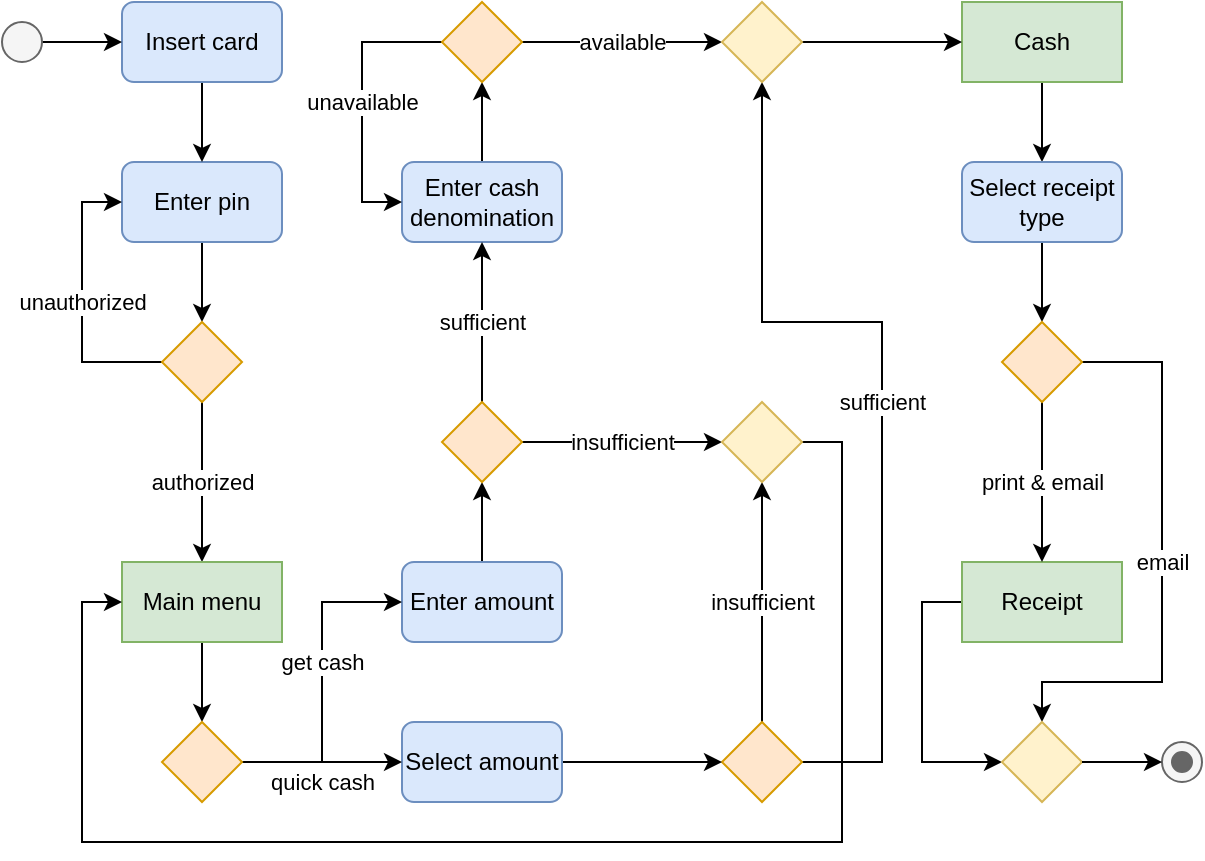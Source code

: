 <mxfile version="23.1.5" type="device">
  <diagram id="GU4G61x0W2jrhCoQgWN6" name="Page-1">
    <mxGraphModel dx="1242" dy="805" grid="1" gridSize="10" guides="1" tooltips="1" connect="1" arrows="1" fold="1" page="1" pageScale="1" pageWidth="660" pageHeight="500" math="0" shadow="0">
      <root>
        <mxCell id="0" />
        <mxCell id="1" parent="0" />
        <mxCell id="lL1TapERudLG2ZnHBbzP-45" style="edgeStyle=orthogonalEdgeStyle;rounded=0;orthogonalLoop=1;jettySize=auto;html=1;exitX=0.5;exitY=1;exitDx=0;exitDy=0;entryX=0.5;entryY=0;entryDx=0;entryDy=0;" parent="1" source="lL1TapERudLG2ZnHBbzP-3" target="lL1TapERudLG2ZnHBbzP-6" edge="1">
          <mxGeometry relative="1" as="geometry" />
        </mxCell>
        <mxCell id="lL1TapERudLG2ZnHBbzP-3" value="Enter pin" style="rounded=1;whiteSpace=wrap;html=1;fillColor=#dae8fc;strokeColor=#6c8ebf;" parent="1" vertex="1">
          <mxGeometry x="100" y="120" width="80" height="40" as="geometry" />
        </mxCell>
        <mxCell id="nRUZDwv5PRinNxofDMXq-1" value="unauthorized" style="edgeStyle=orthogonalEdgeStyle;rounded=0;orthogonalLoop=1;jettySize=auto;html=1;exitX=0;exitY=0.5;exitDx=0;exitDy=0;entryX=0;entryY=0.5;entryDx=0;entryDy=0;" parent="1" source="lL1TapERudLG2ZnHBbzP-6" target="lL1TapERudLG2ZnHBbzP-3" edge="1">
          <mxGeometry relative="1" as="geometry" />
        </mxCell>
        <mxCell id="nRUZDwv5PRinNxofDMXq-2" value="authorized" style="edgeStyle=orthogonalEdgeStyle;rounded=0;orthogonalLoop=1;jettySize=auto;html=1;exitX=0.5;exitY=1;exitDx=0;exitDy=0;" parent="1" source="lL1TapERudLG2ZnHBbzP-6" target="lL1TapERudLG2ZnHBbzP-18" edge="1">
          <mxGeometry relative="1" as="geometry">
            <mxPoint as="offset" />
          </mxGeometry>
        </mxCell>
        <mxCell id="lL1TapERudLG2ZnHBbzP-6" value="" style="rhombus;whiteSpace=wrap;html=1;shadow=0;fontFamily=Helvetica;fontSize=12;align=center;strokeWidth=1;spacing=6;spacingTop=-4;fillColor=#ffe6cc;strokeColor=#d79b00;" parent="1" vertex="1">
          <mxGeometry x="120" y="200" width="40" height="40" as="geometry" />
        </mxCell>
        <mxCell id="AdqUNCNPBxmvi-GQHFV9-8" value="insufficient" style="edgeStyle=orthogonalEdgeStyle;rounded=0;orthogonalLoop=1;jettySize=auto;html=1;exitX=0.5;exitY=0;exitDx=0;exitDy=0;entryX=0.5;entryY=1;entryDx=0;entryDy=0;" parent="1" source="lL1TapERudLG2ZnHBbzP-9" target="lL1TapERudLG2ZnHBbzP-41" edge="1">
          <mxGeometry relative="1" as="geometry" />
        </mxCell>
        <mxCell id="5OS5mjMSAm63zNt-BFDT-4" value="sufficient" style="edgeStyle=orthogonalEdgeStyle;rounded=0;orthogonalLoop=1;jettySize=auto;html=1;exitX=1;exitY=0.5;exitDx=0;exitDy=0;entryX=0.5;entryY=1;entryDx=0;entryDy=0;" parent="1" source="lL1TapERudLG2ZnHBbzP-9" target="5OS5mjMSAm63zNt-BFDT-1" edge="1">
          <mxGeometry relative="1" as="geometry">
            <Array as="points">
              <mxPoint x="480" y="420" />
              <mxPoint x="480" y="200" />
              <mxPoint x="420" y="200" />
            </Array>
          </mxGeometry>
        </mxCell>
        <mxCell id="lL1TapERudLG2ZnHBbzP-9" value="" style="rhombus;whiteSpace=wrap;html=1;shadow=0;fontFamily=Helvetica;fontSize=12;align=center;strokeWidth=1;spacing=6;spacingTop=-4;fillColor=#ffe6cc;strokeColor=#d79b00;" parent="1" vertex="1">
          <mxGeometry x="400" y="400" width="40" height="40" as="geometry" />
        </mxCell>
        <mxCell id="lL1TapERudLG2ZnHBbzP-44" style="edgeStyle=orthogonalEdgeStyle;rounded=0;orthogonalLoop=1;jettySize=auto;html=1;exitX=0.5;exitY=1;exitDx=0;exitDy=0;entryX=0.5;entryY=0;entryDx=0;entryDy=0;" parent="1" source="lL1TapERudLG2ZnHBbzP-11" target="lL1TapERudLG2ZnHBbzP-3" edge="1">
          <mxGeometry relative="1" as="geometry" />
        </mxCell>
        <mxCell id="lL1TapERudLG2ZnHBbzP-11" value="Insert card" style="rounded=1;whiteSpace=wrap;html=1;fillColor=#dae8fc;strokeColor=#6c8ebf;" parent="1" vertex="1">
          <mxGeometry x="100" y="40" width="80" height="40" as="geometry" />
        </mxCell>
        <mxCell id="wvnjbpQwDLOUtXmIdnDG-3" style="edgeStyle=orthogonalEdgeStyle;rounded=0;orthogonalLoop=1;jettySize=auto;html=1;exitX=0.5;exitY=0;exitDx=0;exitDy=0;entryX=0.5;entryY=1;entryDx=0;entryDy=0;" parent="1" source="lL1TapERudLG2ZnHBbzP-13" target="lL1TapERudLG2ZnHBbzP-39" edge="1">
          <mxGeometry relative="1" as="geometry" />
        </mxCell>
        <mxCell id="lL1TapERudLG2ZnHBbzP-13" value="Enter amount" style="rounded=1;whiteSpace=wrap;html=1;fontSize=12;glass=0;strokeWidth=1;shadow=0;fillColor=#dae8fc;strokeColor=#6c8ebf;" parent="1" vertex="1">
          <mxGeometry x="240" y="320" width="80" height="40" as="geometry" />
        </mxCell>
        <mxCell id="AdqUNCNPBxmvi-GQHFV9-1" style="edgeStyle=orthogonalEdgeStyle;rounded=0;orthogonalLoop=1;jettySize=auto;html=1;exitX=0.5;exitY=0;exitDx=0;exitDy=0;entryX=0.5;entryY=1;entryDx=0;entryDy=0;" parent="1" source="lL1TapERudLG2ZnHBbzP-15" target="wvnjbpQwDLOUtXmIdnDG-12" edge="1">
          <mxGeometry relative="1" as="geometry" />
        </mxCell>
        <mxCell id="lL1TapERudLG2ZnHBbzP-15" value="Enter cash denomination" style="rounded=1;whiteSpace=wrap;html=1;fillColor=#dae8fc;strokeColor=#6c8ebf;" parent="1" vertex="1">
          <mxGeometry x="240" y="120" width="80" height="40" as="geometry" />
        </mxCell>
        <mxCell id="AdqUNCNPBxmvi-GQHFV9-9" style="edgeStyle=orthogonalEdgeStyle;rounded=0;orthogonalLoop=1;jettySize=auto;html=1;exitX=1;exitY=0.5;exitDx=0;exitDy=0;entryX=0;entryY=0.5;entryDx=0;entryDy=0;" parent="1" source="lL1TapERudLG2ZnHBbzP-16" target="lL1TapERudLG2ZnHBbzP-11" edge="1">
          <mxGeometry relative="1" as="geometry" />
        </mxCell>
        <mxCell id="lL1TapERudLG2ZnHBbzP-16" value="" style="ellipse;fillColor=#f5f5f5;html=1;fontColor=#333333;strokeColor=#666666;" parent="1" vertex="1">
          <mxGeometry x="40" y="50" width="20" height="20" as="geometry" />
        </mxCell>
        <mxCell id="nRUZDwv5PRinNxofDMXq-3" style="edgeStyle=orthogonalEdgeStyle;rounded=0;orthogonalLoop=1;jettySize=auto;html=1;exitX=0.5;exitY=1;exitDx=0;exitDy=0;entryX=0.5;entryY=0;entryDx=0;entryDy=0;" parent="1" source="lL1TapERudLG2ZnHBbzP-18" target="lL1TapERudLG2ZnHBbzP-23" edge="1">
          <mxGeometry relative="1" as="geometry" />
        </mxCell>
        <mxCell id="lL1TapERudLG2ZnHBbzP-18" value="Main menu" style="rounded=0;whiteSpace=wrap;html=1;fillColor=#d5e8d4;strokeColor=#82b366;" parent="1" vertex="1">
          <mxGeometry x="100" y="320" width="80" height="40" as="geometry" />
        </mxCell>
        <mxCell id="wvnjbpQwDLOUtXmIdnDG-4" style="edgeStyle=orthogonalEdgeStyle;rounded=0;orthogonalLoop=1;jettySize=auto;html=1;exitX=1;exitY=0.5;exitDx=0;exitDy=0;entryX=0;entryY=0.5;entryDx=0;entryDy=0;" parent="1" source="lL1TapERudLG2ZnHBbzP-20" target="lL1TapERudLG2ZnHBbzP-9" edge="1">
          <mxGeometry relative="1" as="geometry" />
        </mxCell>
        <mxCell id="lL1TapERudLG2ZnHBbzP-20" value="Select amount" style="rounded=1;whiteSpace=wrap;html=1;fillColor=#dae8fc;strokeColor=#6c8ebf;" parent="1" vertex="1">
          <mxGeometry x="240" y="400" width="80" height="40" as="geometry" />
        </mxCell>
        <mxCell id="wvnjbpQwDLOUtXmIdnDG-2" value="quick cash" style="edgeStyle=orthogonalEdgeStyle;rounded=0;orthogonalLoop=1;jettySize=auto;html=1;exitX=1;exitY=0.5;exitDx=0;exitDy=0;entryX=0;entryY=0.5;entryDx=0;entryDy=0;" parent="1" source="lL1TapERudLG2ZnHBbzP-23" target="lL1TapERudLG2ZnHBbzP-20" edge="1">
          <mxGeometry y="-10" relative="1" as="geometry">
            <mxPoint as="offset" />
          </mxGeometry>
        </mxCell>
        <mxCell id="AdqUNCNPBxmvi-GQHFV9-31" value="get cash" style="edgeStyle=orthogonalEdgeStyle;rounded=0;orthogonalLoop=1;jettySize=auto;html=1;exitX=1;exitY=0.5;exitDx=0;exitDy=0;entryX=0;entryY=0.5;entryDx=0;entryDy=0;" parent="1" source="lL1TapERudLG2ZnHBbzP-23" target="lL1TapERudLG2ZnHBbzP-13" edge="1">
          <mxGeometry x="0.125" relative="1" as="geometry">
            <mxPoint as="offset" />
          </mxGeometry>
        </mxCell>
        <mxCell id="lL1TapERudLG2ZnHBbzP-23" value="" style="rhombus;whiteSpace=wrap;html=1;shadow=0;fontFamily=Helvetica;fontSize=12;align=center;strokeWidth=1;spacing=6;spacingTop=-4;fillColor=#ffe6cc;strokeColor=#d79b00;" parent="1" vertex="1">
          <mxGeometry x="120" y="400" width="40" height="40" as="geometry" />
        </mxCell>
        <mxCell id="5OS5mjMSAm63zNt-BFDT-6" style="edgeStyle=orthogonalEdgeStyle;rounded=0;orthogonalLoop=1;jettySize=auto;html=1;exitX=0.5;exitY=1;exitDx=0;exitDy=0;entryX=0.5;entryY=0;entryDx=0;entryDy=0;" parent="1" source="lL1TapERudLG2ZnHBbzP-25" target="lL1TapERudLG2ZnHBbzP-27" edge="1">
          <mxGeometry relative="1" as="geometry" />
        </mxCell>
        <mxCell id="lL1TapERudLG2ZnHBbzP-25" value="Cash" style="rounded=0;whiteSpace=wrap;html=1;fillColor=#d5e8d4;strokeColor=#82b366;" parent="1" vertex="1">
          <mxGeometry x="520" y="40" width="80" height="40" as="geometry" />
        </mxCell>
        <mxCell id="AdqUNCNPBxmvi-GQHFV9-11" style="edgeStyle=orthogonalEdgeStyle;rounded=0;orthogonalLoop=1;jettySize=auto;html=1;exitX=0.5;exitY=1;exitDx=0;exitDy=0;entryX=0.5;entryY=0;entryDx=0;entryDy=0;" parent="1" source="lL1TapERudLG2ZnHBbzP-27" target="lL1TapERudLG2ZnHBbzP-36" edge="1">
          <mxGeometry relative="1" as="geometry" />
        </mxCell>
        <mxCell id="lL1TapERudLG2ZnHBbzP-27" value="Select receipt type" style="rounded=1;whiteSpace=wrap;html=1;fillColor=#dae8fc;strokeColor=#6c8ebf;" parent="1" vertex="1">
          <mxGeometry x="520" y="120" width="80" height="40" as="geometry" />
        </mxCell>
        <mxCell id="V7drLsh_83obuZ6Bdghg-1" style="edgeStyle=orthogonalEdgeStyle;rounded=0;orthogonalLoop=1;jettySize=auto;html=1;exitX=0;exitY=0.5;exitDx=0;exitDy=0;entryX=0;entryY=0.5;entryDx=0;entryDy=0;" edge="1" parent="1" source="lL1TapERudLG2ZnHBbzP-32" target="AdqUNCNPBxmvi-GQHFV9-25">
          <mxGeometry relative="1" as="geometry" />
        </mxCell>
        <mxCell id="lL1TapERudLG2ZnHBbzP-32" value="Receipt" style="rounded=0;whiteSpace=wrap;html=1;fillColor=#d5e8d4;strokeColor=#82b366;" parent="1" vertex="1">
          <mxGeometry x="520" y="320" width="80" height="40" as="geometry" />
        </mxCell>
        <mxCell id="AdqUNCNPBxmvi-GQHFV9-19" value="print &amp;amp; email" style="edgeStyle=orthogonalEdgeStyle;rounded=0;orthogonalLoop=1;jettySize=auto;html=1;exitX=0.5;exitY=1;exitDx=0;exitDy=0;entryX=0.5;entryY=0;entryDx=0;entryDy=0;" parent="1" source="lL1TapERudLG2ZnHBbzP-36" target="lL1TapERudLG2ZnHBbzP-32" edge="1">
          <mxGeometry relative="1" as="geometry" />
        </mxCell>
        <mxCell id="AdqUNCNPBxmvi-GQHFV9-29" value="email" style="edgeStyle=orthogonalEdgeStyle;rounded=0;orthogonalLoop=1;jettySize=auto;html=1;exitX=1;exitY=0.5;exitDx=0;exitDy=0;entryX=0.5;entryY=0;entryDx=0;entryDy=0;" parent="1" source="lL1TapERudLG2ZnHBbzP-36" target="AdqUNCNPBxmvi-GQHFV9-25" edge="1">
          <mxGeometry relative="1" as="geometry">
            <Array as="points">
              <mxPoint x="620" y="220" />
              <mxPoint x="620" y="380" />
              <mxPoint x="560" y="380" />
            </Array>
          </mxGeometry>
        </mxCell>
        <mxCell id="lL1TapERudLG2ZnHBbzP-36" value="" style="rhombus;whiteSpace=wrap;html=1;shadow=0;fontFamily=Helvetica;fontSize=12;align=center;strokeWidth=1;spacing=6;spacingTop=-4;fillColor=#ffe6cc;strokeColor=#d79b00;" parent="1" vertex="1">
          <mxGeometry x="540" y="200" width="40" height="40" as="geometry" />
        </mxCell>
        <mxCell id="wvnjbpQwDLOUtXmIdnDG-6" value="insufficient" style="edgeStyle=orthogonalEdgeStyle;rounded=0;orthogonalLoop=1;jettySize=auto;html=1;exitX=1;exitY=0.5;exitDx=0;exitDy=0;entryX=0;entryY=0.5;entryDx=0;entryDy=0;" parent="1" source="lL1TapERudLG2ZnHBbzP-39" target="lL1TapERudLG2ZnHBbzP-41" edge="1">
          <mxGeometry relative="1" as="geometry" />
        </mxCell>
        <mxCell id="wvnjbpQwDLOUtXmIdnDG-11" value="sufficient" style="edgeStyle=orthogonalEdgeStyle;rounded=0;orthogonalLoop=1;jettySize=auto;html=1;exitX=0.5;exitY=0;exitDx=0;exitDy=0;entryX=0.5;entryY=1;entryDx=0;entryDy=0;" parent="1" source="lL1TapERudLG2ZnHBbzP-39" target="lL1TapERudLG2ZnHBbzP-15" edge="1">
          <mxGeometry relative="1" as="geometry" />
        </mxCell>
        <mxCell id="lL1TapERudLG2ZnHBbzP-39" value="" style="rhombus;whiteSpace=wrap;html=1;shadow=0;fontFamily=Helvetica;fontSize=12;align=center;strokeWidth=1;spacing=6;spacingTop=-4;fillColor=#ffe6cc;strokeColor=#d79b00;" parent="1" vertex="1">
          <mxGeometry x="260" y="240" width="40" height="40" as="geometry" />
        </mxCell>
        <mxCell id="wvnjbpQwDLOUtXmIdnDG-8" style="edgeStyle=orthogonalEdgeStyle;rounded=0;orthogonalLoop=1;jettySize=auto;html=1;exitX=1;exitY=0.5;exitDx=0;exitDy=0;entryX=0;entryY=0.5;entryDx=0;entryDy=0;" parent="1" source="lL1TapERudLG2ZnHBbzP-41" target="lL1TapERudLG2ZnHBbzP-18" edge="1">
          <mxGeometry relative="1" as="geometry">
            <Array as="points">
              <mxPoint x="460" y="260" />
              <mxPoint x="460" y="460" />
              <mxPoint x="80" y="460" />
              <mxPoint x="80" y="340" />
            </Array>
          </mxGeometry>
        </mxCell>
        <mxCell id="lL1TapERudLG2ZnHBbzP-41" value="" style="rhombus;whiteSpace=wrap;html=1;shadow=0;fontFamily=Helvetica;fontSize=12;align=center;strokeWidth=1;spacing=6;spacingTop=-4;fillColor=#fff2cc;strokeColor=#d6b656;" parent="1" vertex="1">
          <mxGeometry x="400" y="240" width="40" height="40" as="geometry" />
        </mxCell>
        <mxCell id="AdqUNCNPBxmvi-GQHFV9-3" value="unavailable" style="edgeStyle=orthogonalEdgeStyle;rounded=0;orthogonalLoop=1;jettySize=auto;html=1;exitX=0;exitY=0.5;exitDx=0;exitDy=0;entryX=0;entryY=0.5;entryDx=0;entryDy=0;" parent="1" source="wvnjbpQwDLOUtXmIdnDG-12" target="lL1TapERudLG2ZnHBbzP-15" edge="1">
          <mxGeometry relative="1" as="geometry">
            <Array as="points">
              <mxPoint x="220" y="60" />
              <mxPoint x="220" y="140" />
            </Array>
          </mxGeometry>
        </mxCell>
        <mxCell id="5OS5mjMSAm63zNt-BFDT-2" value="available" style="edgeStyle=orthogonalEdgeStyle;rounded=0;orthogonalLoop=1;jettySize=auto;html=1;exitX=1;exitY=0.5;exitDx=0;exitDy=0;entryX=0;entryY=0.5;entryDx=0;entryDy=0;" parent="1" source="wvnjbpQwDLOUtXmIdnDG-12" target="5OS5mjMSAm63zNt-BFDT-1" edge="1">
          <mxGeometry relative="1" as="geometry" />
        </mxCell>
        <mxCell id="wvnjbpQwDLOUtXmIdnDG-12" value="" style="rhombus;whiteSpace=wrap;html=1;shadow=0;fontFamily=Helvetica;fontSize=12;align=center;strokeWidth=1;spacing=6;spacingTop=-4;fillColor=#ffe6cc;strokeColor=#d79b00;" parent="1" vertex="1">
          <mxGeometry x="260" y="40" width="40" height="40" as="geometry" />
        </mxCell>
        <mxCell id="AdqUNCNPBxmvi-GQHFV9-25" value="" style="rhombus;whiteSpace=wrap;html=1;shadow=0;fontFamily=Helvetica;fontSize=12;align=center;strokeWidth=1;spacing=6;spacingTop=-4;fillColor=#fff2cc;strokeColor=#d6b656;" parent="1" vertex="1">
          <mxGeometry x="540" y="400" width="40" height="40" as="geometry" />
        </mxCell>
        <mxCell id="esYT4tMFd-WcOckGq_nt-1" value="" style="shape=mxgraph.sysml.actFinal;html=1;verticalLabelPosition=bottom;labelBackgroundColor=#ffffff;verticalAlign=top;fillColor=#f5f5f5;fontColor=#333333;strokeColor=#666666;" parent="1" vertex="1">
          <mxGeometry x="620" y="410" width="20" height="20" as="geometry" />
        </mxCell>
        <mxCell id="esYT4tMFd-WcOckGq_nt-3" style="edgeStyle=orthogonalEdgeStyle;rounded=0;orthogonalLoop=1;jettySize=auto;html=1;exitX=1;exitY=0.5;exitDx=0;exitDy=0;entryX=0;entryY=0.5;entryDx=0;entryDy=0;entryPerimeter=0;" parent="1" source="AdqUNCNPBxmvi-GQHFV9-25" target="esYT4tMFd-WcOckGq_nt-1" edge="1">
          <mxGeometry relative="1" as="geometry" />
        </mxCell>
        <mxCell id="5OS5mjMSAm63zNt-BFDT-5" style="edgeStyle=orthogonalEdgeStyle;rounded=0;orthogonalLoop=1;jettySize=auto;html=1;exitX=1;exitY=0.5;exitDx=0;exitDy=0;entryX=0;entryY=0.5;entryDx=0;entryDy=0;" parent="1" source="5OS5mjMSAm63zNt-BFDT-1" target="lL1TapERudLG2ZnHBbzP-25" edge="1">
          <mxGeometry relative="1" as="geometry" />
        </mxCell>
        <mxCell id="5OS5mjMSAm63zNt-BFDT-1" value="" style="rhombus;whiteSpace=wrap;html=1;shadow=0;fontFamily=Helvetica;fontSize=12;align=center;strokeWidth=1;spacing=6;spacingTop=-4;fillColor=#fff2cc;strokeColor=#d6b656;" parent="1" vertex="1">
          <mxGeometry x="400" y="40" width="40" height="40" as="geometry" />
        </mxCell>
      </root>
    </mxGraphModel>
  </diagram>
</mxfile>
